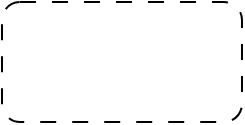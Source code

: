 <mxfile>
    <diagram id="S_QAITXFqfUS-gG0klo9" name="Page-1">
        <mxGraphModel dx="1408" dy="873" grid="1" gridSize="10" guides="1" tooltips="1" connect="1" arrows="1" fold="1" page="1" pageScale="1" pageWidth="850" pageHeight="1100" math="0" shadow="0">
            <root>
                <mxCell id="0"/>
                <mxCell id="1" parent="0"/>
                <mxCell id="2" value="" style="rounded=1;whiteSpace=wrap;html=1;dashed=1;dashPattern=8 8;fillColor=default;" vertex="1" parent="1">
                    <mxGeometry x="360" y="300" width="120" height="60" as="geometry"/>
                </mxCell>
            </root>
        </mxGraphModel>
    </diagram>
</mxfile>